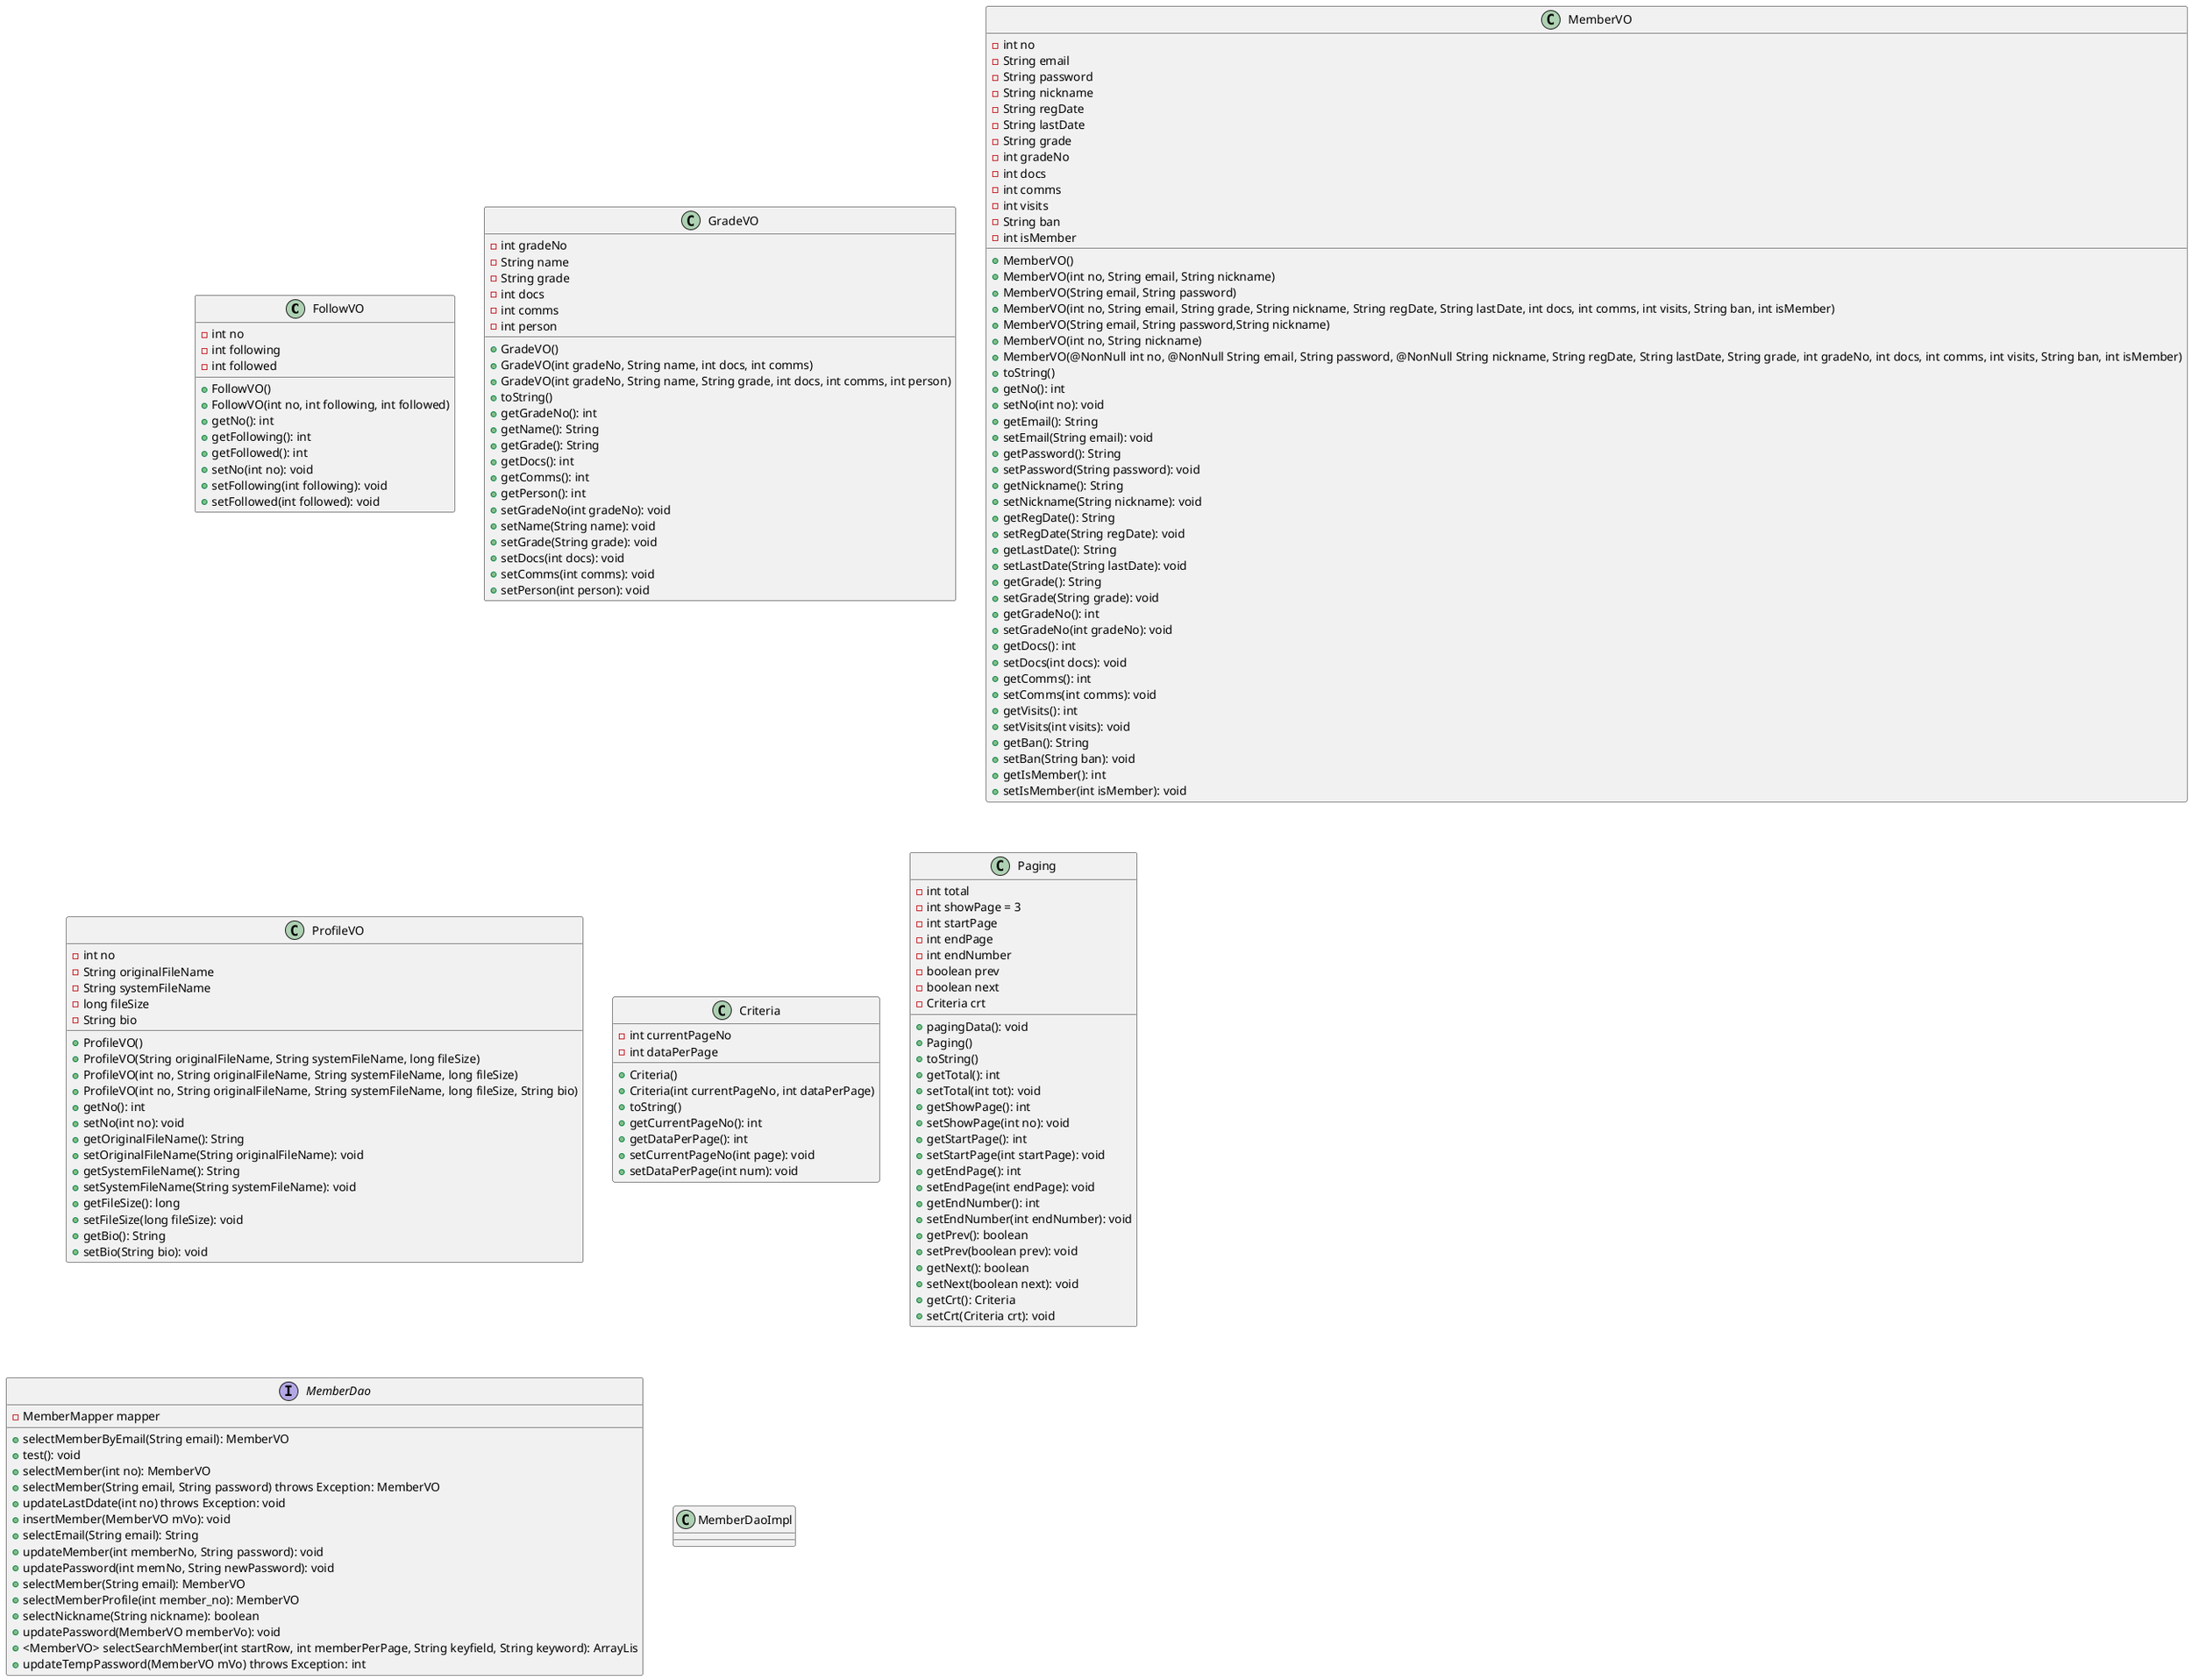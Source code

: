 @startuml

' --- member ---
class FollowVO{
- int no
- int following
- int followed

+ FollowVO()
+ FollowVO(int no, int following, int followed)
+ getNo(): int
+ getFollowing(): int
+ getFollowed(): int
+ setNo(int no): void
+ setFollowing(int following): void
+ setFollowed(int followed): void
}
class GradeVO{
- int gradeNo
- String name
- String grade
- int docs
- int comms
- int person

+ GradeVO()
+ GradeVO(int gradeNo, String name, int docs, int comms)
+ GradeVO(int gradeNo, String name, String grade, int docs, int comms, int person)
+ toString()
+ getGradeNo(): int
+ getName(): String
+ getGrade(): String
+ getDocs(): int
+ getComms(): int
+ getPerson(): int
+ setGradeNo(int gradeNo): void
+ setName(String name): void
+ setGrade(String grade): void
+ setDocs(int docs): void
+ setComms(int comms): void
+ setPerson(int person): void
}

class MemberVO{
- int no
- String email
- String password
- String nickname
- String regDate
- String lastDate
- String grade
- int gradeNo
- int docs
- int comms
- int visits
- String ban
- int isMember

+ MemberVO()
+ MemberVO(int no, String email, String nickname)
+ MemberVO(String email, String password)
+ MemberVO(int no, String email, String grade, String nickname, String regDate, String lastDate, int docs, int comms, int visits, String ban, int isMember)
+ MemberVO(String email, String password,String nickname)
+ MemberVO(int no, String nickname)
+ MemberVO(@NonNull int no, @NonNull String email, String password, @NonNull String nickname, String regDate, String lastDate, String grade, int gradeNo, int docs, int comms, int visits, String ban, int isMember)
+ toString()
+ getNo(): int
+ setNo(int no): void
+ getEmail(): String
+ setEmail(String email): void
+ getPassword(): String
+ setPassword(String password): void
+ getNickname(): String
+ setNickname(String nickname): void
+ getRegDate(): String
+ setRegDate(String regDate): void
+ getLastDate(): String
+ setLastDate(String lastDate): void
+ getGrade(): String
+ setGrade(String grade): void
+ getGradeNo(): int
+ setGradeNo(int gradeNo): void
+ getDocs(): int
+ setDocs(int docs): void
+ getComms(): int
+ setComms(int comms): void
+ getVisits(): int
+ setVisits(int visits): void
+ getBan(): String
+ setBan(String ban): void
+ getIsMember(): int
+ setIsMember(int isMember): void
}

class ProfileVO{
- int no
- String originalFileName
- String systemFileName
- long fileSize
- String bio

+ ProfileVO()
+ ProfileVO(String originalFileName, String systemFileName, long fileSize)
+ ProfileVO(int no, String originalFileName, String systemFileName, long fileSize)
+ ProfileVO(int no, String originalFileName, String systemFileName, long fileSize, String bio)
+ getNo(): int
+ setNo(int no): void
+ getOriginalFileName(): String
+ setOriginalFileName(String originalFileName): void
+ getSystemFileName(): String
+ setSystemFileName(String systemFileName): void
+ getFileSize(): long
+ setFileSize(long fileSize): void
+ getBio(): String
+ setBio(String bio): void
}

' --- paging ---
class Criteria{
- int currentPageNo
- int dataPerPage

+ Criteria()
+ Criteria(int currentPageNo, int dataPerPage)
+ toString()
+ getCurrentPageNo(): int
+ getDataPerPage(): int
+ setCurrentPageNo(int page): void
+ setDataPerPage(int num): void
}

class Paging{
- int total
- int showPage = 3
- int startPage
- int endPage
- int endNumber
- boolean prev
- boolean next
- Criteria crt

+ pagingData(): void
+ Paging()
+ toString()
+ getTotal(): int
+ setTotal(int tot): void
+ getShowPage(): int
+ setShowPage(int no): void
+ getStartPage(): int
+ setStartPage(int startPage): void
+ getEndPage(): int
+ setEndPage(int endPage): void
+ getEndNumber(): int
+ setEndNumber(int endNumber): void
+ getPrev(): boolean
+ setPrev(boolean prev): void
+ getNext(): boolean
+ setNext(boolean next): void
+ getCrt(): Criteria
+ setCrt(Criteria crt): void
}


interface MemberDao{
- MemberMapper mapper

+ selectMemberByEmail(String email): MemberVO
+ test(): void
+ selectMember(int no): MemberVO
+ selectMember(String email, String password) throws Exception: MemberVO
+ updateLastDdate(int no) throws Exception: void
+ insertMember(MemberVO mVo): void
+ selectEmail(String email): String
+ updateMember(int memberNo, String password): void
+ updatePassword(int memNo, String newPassword): void
+ selectMember(String email): MemberVO
+ selectMemberProfile(int member_no): MemberVO
+ selectNickname(String nickname): boolean
+ updatePassword(MemberVO memberVo): void
+ <MemberVO> selectSearchMember(int startRow, int memberPerPage, String keyfield, String keyword): ArrayLis
+ updateTempPassword(MemberVO mVo) throws Exception: int
}

class MemberDaoImpl
@enduml
